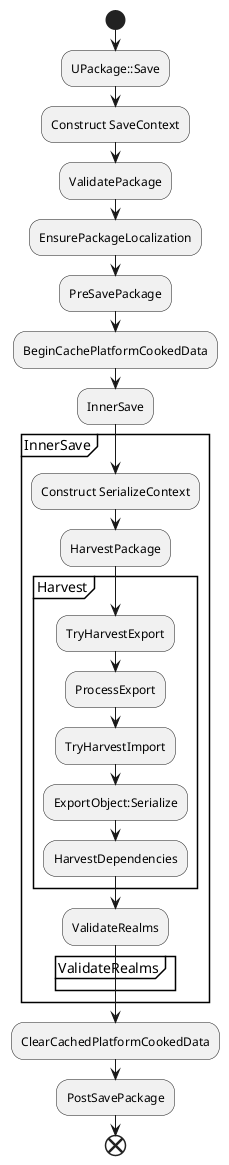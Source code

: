 @startuml UObjectSerialization

start
:UPackage::Save;
:Construct SaveContext;
:ValidatePackage;
:EnsurePackageLocalization;
:PreSavePackage;
:BeginCachePlatformCookedData;
:InnerSave;
partition InnerSave{
    :Construct SerializeContext;
    :HarvestPackage;
    partition Harvest {
        :TryHarvestExport;
        :ProcessExport;
        :TryHarvestImport;
        :ExportObject:Serialize;
        :HarvestDependencies;
        
    }
    
    :ValidateRealms;
    partition ValidateRealms {

    }
}
:ClearCachedPlatformCookedData;
:PostSavePackage;
end

@enduml